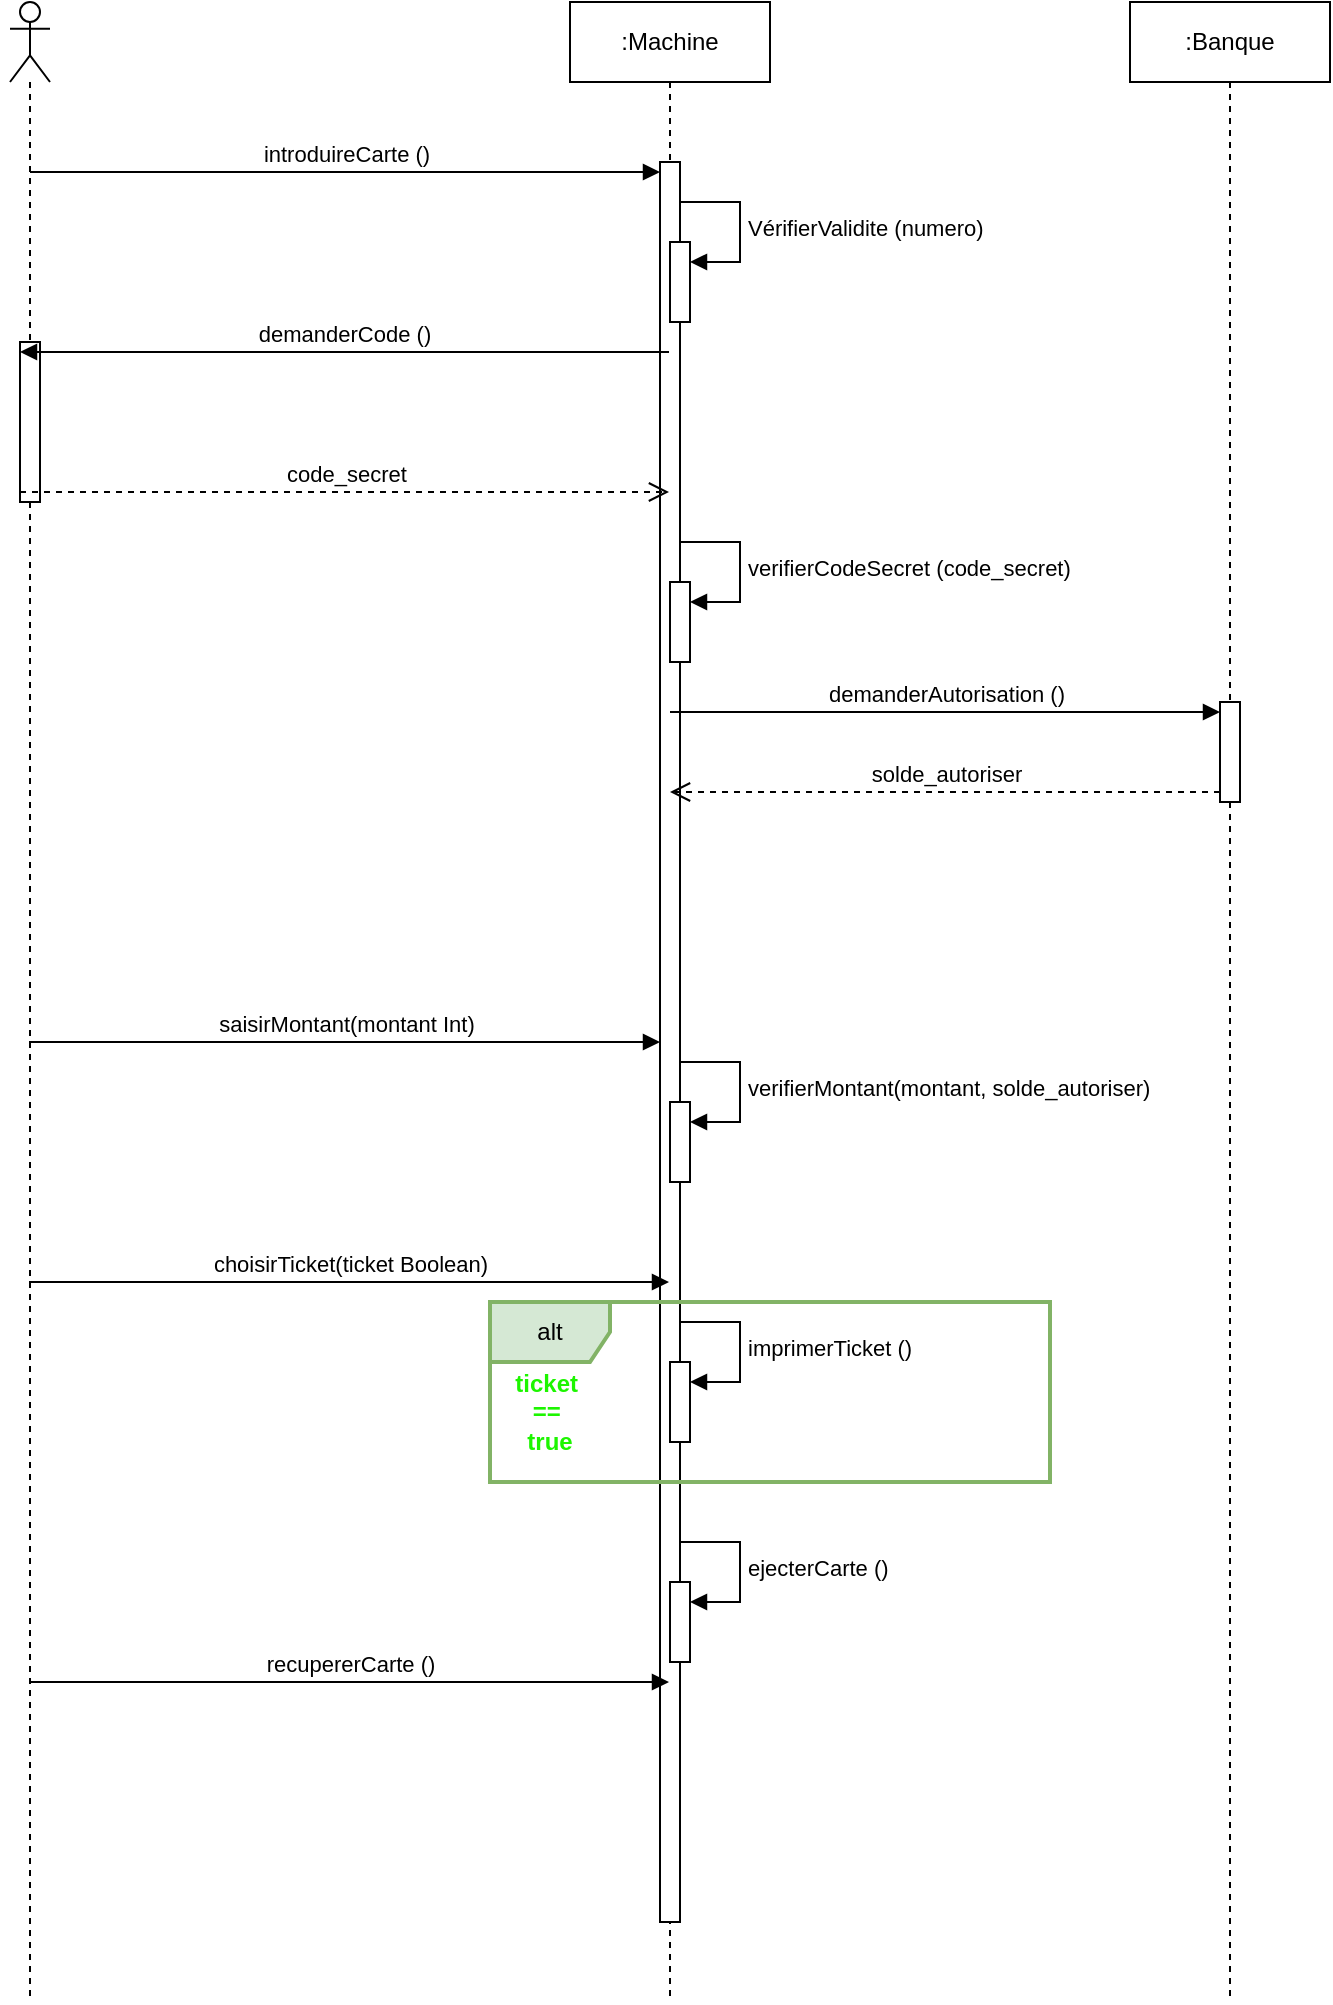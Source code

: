 <mxfile version="27.0.6">
  <diagram name="Page-1" id="tAxS5WnO4Zglxma8KiiK">
    <mxGraphModel dx="784" dy="1102" grid="1" gridSize="10" guides="1" tooltips="1" connect="1" arrows="1" fold="1" page="1" pageScale="1" pageWidth="827" pageHeight="1169" math="0" shadow="0">
      <root>
        <mxCell id="0" />
        <mxCell id="1" parent="0" />
        <mxCell id="MTxBIC-41gyzcu3u_ZrO-2" value="" style="shape=umlLifeline;perimeter=lifelinePerimeter;whiteSpace=wrap;html=1;container=1;dropTarget=0;collapsible=0;recursiveResize=0;outlineConnect=0;portConstraint=eastwest;newEdgeStyle={&quot;curved&quot;:0,&quot;rounded&quot;:0};participant=umlActor;" vertex="1" parent="1">
          <mxGeometry x="90" y="80" width="20" height="1000" as="geometry" />
        </mxCell>
        <mxCell id="MTxBIC-41gyzcu3u_ZrO-11" value="" style="html=1;points=[[0,0,0,0,5],[0,1,0,0,-5],[1,0,0,0,5],[1,1,0,0,-5]];perimeter=orthogonalPerimeter;outlineConnect=0;targetShapes=umlLifeline;portConstraint=eastwest;newEdgeStyle={&quot;curved&quot;:0,&quot;rounded&quot;:0};" vertex="1" parent="MTxBIC-41gyzcu3u_ZrO-2">
          <mxGeometry x="5" y="170" width="10" height="80" as="geometry" />
        </mxCell>
        <mxCell id="MTxBIC-41gyzcu3u_ZrO-3" value=":Machine" style="shape=umlLifeline;perimeter=lifelinePerimeter;whiteSpace=wrap;html=1;container=1;dropTarget=0;collapsible=0;recursiveResize=0;outlineConnect=0;portConstraint=eastwest;newEdgeStyle={&quot;curved&quot;:0,&quot;rounded&quot;:0};" vertex="1" parent="1">
          <mxGeometry x="370" y="80" width="100" height="1000" as="geometry" />
        </mxCell>
        <mxCell id="MTxBIC-41gyzcu3u_ZrO-8" value="" style="html=1;points=[[0,0,0,0,5],[0,1,0,0,-5],[1,0,0,0,5],[1,1,0,0,-5]];perimeter=orthogonalPerimeter;outlineConnect=0;targetShapes=umlLifeline;portConstraint=eastwest;newEdgeStyle={&quot;curved&quot;:0,&quot;rounded&quot;:0};" vertex="1" parent="MTxBIC-41gyzcu3u_ZrO-3">
          <mxGeometry x="45" y="80" width="10" height="880" as="geometry" />
        </mxCell>
        <mxCell id="MTxBIC-41gyzcu3u_ZrO-9" value="" style="html=1;points=[[0,0,0,0,5],[0,1,0,0,-5],[1,0,0,0,5],[1,1,0,0,-5]];perimeter=orthogonalPerimeter;outlineConnect=0;targetShapes=umlLifeline;portConstraint=eastwest;newEdgeStyle={&quot;curved&quot;:0,&quot;rounded&quot;:0};" vertex="1" parent="MTxBIC-41gyzcu3u_ZrO-3">
          <mxGeometry x="50" y="120" width="10" height="40" as="geometry" />
        </mxCell>
        <mxCell id="MTxBIC-41gyzcu3u_ZrO-10" value="VérifierValidite (numero)" style="html=1;align=left;spacingLeft=2;endArrow=block;rounded=0;edgeStyle=orthogonalEdgeStyle;curved=0;rounded=0;" edge="1" target="MTxBIC-41gyzcu3u_ZrO-9" parent="MTxBIC-41gyzcu3u_ZrO-3">
          <mxGeometry relative="1" as="geometry">
            <mxPoint x="55" y="100" as="sourcePoint" />
            <Array as="points">
              <mxPoint x="85" y="130" />
            </Array>
          </mxGeometry>
        </mxCell>
        <mxCell id="MTxBIC-41gyzcu3u_ZrO-14" value="" style="html=1;points=[[0,0,0,0,5],[0,1,0,0,-5],[1,0,0,0,5],[1,1,0,0,-5]];perimeter=orthogonalPerimeter;outlineConnect=0;targetShapes=umlLifeline;portConstraint=eastwest;newEdgeStyle={&quot;curved&quot;:0,&quot;rounded&quot;:0};" vertex="1" parent="MTxBIC-41gyzcu3u_ZrO-3">
          <mxGeometry x="50" y="290" width="10" height="40" as="geometry" />
        </mxCell>
        <mxCell id="MTxBIC-41gyzcu3u_ZrO-15" value="verifierCodeSecret (code_secret)" style="html=1;align=left;spacingLeft=2;endArrow=block;rounded=0;edgeStyle=orthogonalEdgeStyle;curved=0;rounded=0;" edge="1" target="MTxBIC-41gyzcu3u_ZrO-14" parent="MTxBIC-41gyzcu3u_ZrO-3">
          <mxGeometry relative="1" as="geometry">
            <mxPoint x="55" y="270" as="sourcePoint" />
            <Array as="points">
              <mxPoint x="85" y="300" />
            </Array>
          </mxGeometry>
        </mxCell>
        <mxCell id="MTxBIC-41gyzcu3u_ZrO-22" value="" style="html=1;points=[[0,0,0,0,5],[0,1,0,0,-5],[1,0,0,0,5],[1,1,0,0,-5]];perimeter=orthogonalPerimeter;outlineConnect=0;targetShapes=umlLifeline;portConstraint=eastwest;newEdgeStyle={&quot;curved&quot;:0,&quot;rounded&quot;:0};" vertex="1" parent="MTxBIC-41gyzcu3u_ZrO-3">
          <mxGeometry x="50" y="550" width="10" height="40" as="geometry" />
        </mxCell>
        <mxCell id="MTxBIC-41gyzcu3u_ZrO-23" value="verifierMontant(montant, solde_autoriser)&amp;nbsp;" style="html=1;align=left;spacingLeft=2;endArrow=block;rounded=0;edgeStyle=orthogonalEdgeStyle;curved=0;rounded=0;" edge="1" target="MTxBIC-41gyzcu3u_ZrO-22" parent="MTxBIC-41gyzcu3u_ZrO-3">
          <mxGeometry relative="1" as="geometry">
            <mxPoint x="55" y="530" as="sourcePoint" />
            <Array as="points">
              <mxPoint x="85" y="560" />
            </Array>
          </mxGeometry>
        </mxCell>
        <mxCell id="MTxBIC-41gyzcu3u_ZrO-28" value="" style="html=1;points=[[0,0,0,0,5],[0,1,0,0,-5],[1,0,0,0,5],[1,1,0,0,-5]];perimeter=orthogonalPerimeter;outlineConnect=0;targetShapes=umlLifeline;portConstraint=eastwest;newEdgeStyle={&quot;curved&quot;:0,&quot;rounded&quot;:0};" vertex="1" parent="MTxBIC-41gyzcu3u_ZrO-3">
          <mxGeometry x="50" y="680" width="10" height="40" as="geometry" />
        </mxCell>
        <mxCell id="MTxBIC-41gyzcu3u_ZrO-29" value="imprimerTicket ()" style="html=1;align=left;spacingLeft=2;endArrow=block;rounded=0;edgeStyle=orthogonalEdgeStyle;curved=0;rounded=0;" edge="1" target="MTxBIC-41gyzcu3u_ZrO-28" parent="MTxBIC-41gyzcu3u_ZrO-3">
          <mxGeometry relative="1" as="geometry">
            <mxPoint x="55" y="660" as="sourcePoint" />
            <Array as="points">
              <mxPoint x="85" y="690" />
            </Array>
          </mxGeometry>
        </mxCell>
        <mxCell id="MTxBIC-41gyzcu3u_ZrO-32" value="" style="html=1;points=[[0,0,0,0,5],[0,1,0,0,-5],[1,0,0,0,5],[1,1,0,0,-5]];perimeter=orthogonalPerimeter;outlineConnect=0;targetShapes=umlLifeline;portConstraint=eastwest;newEdgeStyle={&quot;curved&quot;:0,&quot;rounded&quot;:0};" vertex="1" parent="MTxBIC-41gyzcu3u_ZrO-3">
          <mxGeometry x="50" y="790" width="10" height="40" as="geometry" />
        </mxCell>
        <mxCell id="MTxBIC-41gyzcu3u_ZrO-33" value="ejecterCarte ()" style="html=1;align=left;spacingLeft=2;endArrow=block;rounded=0;edgeStyle=orthogonalEdgeStyle;curved=0;rounded=0;" edge="1" target="MTxBIC-41gyzcu3u_ZrO-32" parent="MTxBIC-41gyzcu3u_ZrO-3">
          <mxGeometry relative="1" as="geometry">
            <mxPoint x="55" y="770" as="sourcePoint" />
            <Array as="points">
              <mxPoint x="85" y="800" />
            </Array>
          </mxGeometry>
        </mxCell>
        <mxCell id="MTxBIC-41gyzcu3u_ZrO-5" value=":Banque" style="shape=umlLifeline;perimeter=lifelinePerimeter;whiteSpace=wrap;html=1;container=1;dropTarget=0;collapsible=0;recursiveResize=0;outlineConnect=0;portConstraint=eastwest;newEdgeStyle={&quot;curved&quot;:0,&quot;rounded&quot;:0};" vertex="1" parent="1">
          <mxGeometry x="650" y="80" width="100" height="1000" as="geometry" />
        </mxCell>
        <mxCell id="MTxBIC-41gyzcu3u_ZrO-18" value="" style="html=1;points=[[0,0,0,0,5],[0,1,0,0,-5],[1,0,0,0,5],[1,1,0,0,-5]];perimeter=orthogonalPerimeter;outlineConnect=0;targetShapes=umlLifeline;portConstraint=eastwest;newEdgeStyle={&quot;curved&quot;:0,&quot;rounded&quot;:0};" vertex="1" parent="MTxBIC-41gyzcu3u_ZrO-5">
          <mxGeometry x="45" y="350" width="10" height="50" as="geometry" />
        </mxCell>
        <mxCell id="MTxBIC-41gyzcu3u_ZrO-7" value="introduireCarte ()" style="html=1;verticalAlign=bottom;endArrow=block;curved=0;rounded=0;entryX=0;entryY=0;entryDx=0;entryDy=5;entryPerimeter=0;" edge="1" parent="1" source="MTxBIC-41gyzcu3u_ZrO-2" target="MTxBIC-41gyzcu3u_ZrO-8">
          <mxGeometry width="80" relative="1" as="geometry">
            <mxPoint x="170" y="220" as="sourcePoint" />
            <mxPoint x="335" y="205" as="targetPoint" />
          </mxGeometry>
        </mxCell>
        <mxCell id="MTxBIC-41gyzcu3u_ZrO-12" value="demanderCode ()" style="html=1;verticalAlign=bottom;endArrow=block;curved=0;rounded=0;entryX=0;entryY=0;entryDx=0;entryDy=5;" edge="1" target="MTxBIC-41gyzcu3u_ZrO-11" parent="1" source="MTxBIC-41gyzcu3u_ZrO-3">
          <mxGeometry relative="1" as="geometry">
            <mxPoint x="160" y="255" as="sourcePoint" />
          </mxGeometry>
        </mxCell>
        <mxCell id="MTxBIC-41gyzcu3u_ZrO-13" value="code_secret" style="html=1;verticalAlign=bottom;endArrow=open;dashed=1;endSize=8;curved=0;rounded=0;exitX=0;exitY=1;exitDx=0;exitDy=-5;" edge="1" source="MTxBIC-41gyzcu3u_ZrO-11" parent="1" target="MTxBIC-41gyzcu3u_ZrO-3">
          <mxGeometry relative="1" as="geometry">
            <mxPoint x="160" y="325" as="targetPoint" />
          </mxGeometry>
        </mxCell>
        <mxCell id="MTxBIC-41gyzcu3u_ZrO-19" value="demanderAutorisation ()" style="html=1;verticalAlign=bottom;endArrow=block;curved=0;rounded=0;entryX=0;entryY=0;entryDx=0;entryDy=5;" edge="1" target="MTxBIC-41gyzcu3u_ZrO-18" parent="1" source="MTxBIC-41gyzcu3u_ZrO-3">
          <mxGeometry relative="1" as="geometry">
            <mxPoint x="580" y="435" as="sourcePoint" />
          </mxGeometry>
        </mxCell>
        <mxCell id="MTxBIC-41gyzcu3u_ZrO-20" value="solde_autoriser" style="html=1;verticalAlign=bottom;endArrow=open;dashed=1;endSize=8;curved=0;rounded=0;exitX=0;exitY=1;exitDx=0;exitDy=-5;" edge="1" source="MTxBIC-41gyzcu3u_ZrO-18" parent="1" target="MTxBIC-41gyzcu3u_ZrO-3">
          <mxGeometry relative="1" as="geometry">
            <mxPoint x="580" y="505" as="targetPoint" />
          </mxGeometry>
        </mxCell>
        <mxCell id="MTxBIC-41gyzcu3u_ZrO-21" value="saisirMontant(montant Int)" style="html=1;verticalAlign=bottom;endArrow=block;curved=0;rounded=0;" edge="1" parent="1">
          <mxGeometry width="80" relative="1" as="geometry">
            <mxPoint x="99.5" y="600" as="sourcePoint" />
            <mxPoint x="415" y="600" as="targetPoint" />
          </mxGeometry>
        </mxCell>
        <mxCell id="MTxBIC-41gyzcu3u_ZrO-25" value="choisirTicket(ticket Boolean)" style="html=1;verticalAlign=bottom;endArrow=block;curved=0;rounded=0;" edge="1" parent="1">
          <mxGeometry width="80" relative="1" as="geometry">
            <mxPoint x="99.5" y="720" as="sourcePoint" />
            <mxPoint x="419.5" y="720" as="targetPoint" />
          </mxGeometry>
        </mxCell>
        <mxCell id="MTxBIC-41gyzcu3u_ZrO-30" value="alt" style="shape=umlFrame;whiteSpace=wrap;html=1;pointerEvents=0;fillColor=#d5e8d4;strokeColor=#82b366;strokeWidth=2;" vertex="1" parent="1">
          <mxGeometry x="330" y="730" width="280" height="90" as="geometry" />
        </mxCell>
        <mxCell id="MTxBIC-41gyzcu3u_ZrO-31" value="&lt;font style=&quot;color: light-dark(rgb(29, 245, 0), rgb(237, 237, 237));&quot;&gt;&lt;b&gt;ticket&amp;nbsp;&lt;/b&gt;&lt;/font&gt;&lt;div&gt;&lt;font style=&quot;color: light-dark(rgb(29, 245, 0), rgb(237, 237, 237));&quot;&gt;&lt;b&gt;==&amp;nbsp;&lt;/b&gt;&lt;/font&gt;&lt;/div&gt;&lt;div&gt;&lt;font style=&quot;color: light-dark(rgb(29, 245, 0), rgb(237, 237, 237));&quot;&gt;&lt;b&gt;true&lt;/b&gt;&lt;/font&gt;&lt;/div&gt;" style="text;html=1;align=center;verticalAlign=middle;whiteSpace=wrap;rounded=0;" vertex="1" parent="1">
          <mxGeometry x="330" y="770" width="60" height="30" as="geometry" />
        </mxCell>
        <mxCell id="MTxBIC-41gyzcu3u_ZrO-35" value="recupererCarte ()" style="html=1;verticalAlign=bottom;endArrow=block;curved=0;rounded=0;" edge="1" parent="1">
          <mxGeometry width="80" relative="1" as="geometry">
            <mxPoint x="99.5" y="920" as="sourcePoint" />
            <mxPoint x="419.5" y="920" as="targetPoint" />
          </mxGeometry>
        </mxCell>
      </root>
    </mxGraphModel>
  </diagram>
</mxfile>
